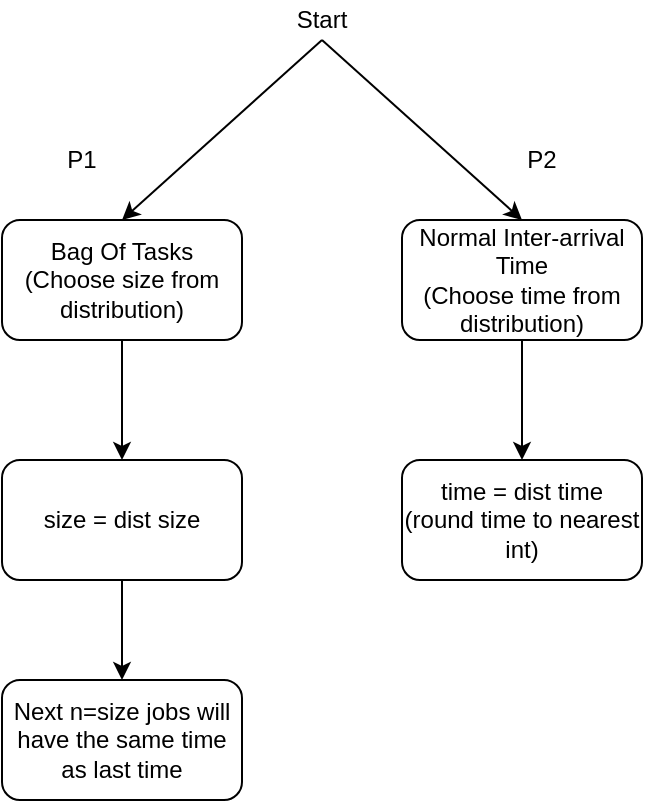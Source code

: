 <mxfile version="13.1.6" type="device"><diagram id="pEJx17oMyU6-npXnB4dL" name="Page-1"><mxGraphModel dx="1632" dy="838" grid="1" gridSize="10" guides="1" tooltips="1" connect="1" arrows="1" fold="1" page="1" pageScale="1" pageWidth="850" pageHeight="1100" math="0" shadow="0"><root><mxCell id="0"/><mxCell id="1" parent="0"/><mxCell id="8zkm0S3Q6pEaNGZLMwM5-1" value="Bag Of Tasks&lt;br&gt;(Choose size from distribution)" style="rounded=1;whiteSpace=wrap;html=1;" vertex="1" parent="1"><mxGeometry x="280" y="260" width="120" height="60" as="geometry"/></mxCell><mxCell id="8zkm0S3Q6pEaNGZLMwM5-2" value="Start" style="text;html=1;strokeColor=none;fillColor=none;align=center;verticalAlign=middle;whiteSpace=wrap;rounded=0;" vertex="1" parent="1"><mxGeometry x="420" y="150" width="40" height="20" as="geometry"/></mxCell><mxCell id="8zkm0S3Q6pEaNGZLMwM5-3" value="Normal Inter-arrival Time&lt;br&gt;(Choose time from distribution)" style="rounded=1;whiteSpace=wrap;html=1;" vertex="1" parent="1"><mxGeometry x="480" y="260" width="120" height="60" as="geometry"/></mxCell><mxCell id="8zkm0S3Q6pEaNGZLMwM5-4" value="" style="endArrow=classic;html=1;exitX=0.5;exitY=1;exitDx=0;exitDy=0;entryX=0.5;entryY=0;entryDx=0;entryDy=0;" edge="1" parent="1" source="8zkm0S3Q6pEaNGZLMwM5-2" target="8zkm0S3Q6pEaNGZLMwM5-3"><mxGeometry width="50" height="50" relative="1" as="geometry"><mxPoint x="490" y="220" as="sourcePoint"/><mxPoint x="540" y="170" as="targetPoint"/></mxGeometry></mxCell><mxCell id="8zkm0S3Q6pEaNGZLMwM5-5" value="" style="endArrow=classic;html=1;entryX=0.5;entryY=0;entryDx=0;entryDy=0;exitX=0.5;exitY=1;exitDx=0;exitDy=0;" edge="1" parent="1" source="8zkm0S3Q6pEaNGZLMwM5-2" target="8zkm0S3Q6pEaNGZLMwM5-1"><mxGeometry width="50" height="50" relative="1" as="geometry"><mxPoint x="370" y="240" as="sourcePoint"/><mxPoint x="420" y="190" as="targetPoint"/></mxGeometry></mxCell><mxCell id="8zkm0S3Q6pEaNGZLMwM5-6" value="P2" style="text;html=1;strokeColor=none;fillColor=none;align=center;verticalAlign=middle;whiteSpace=wrap;rounded=0;" vertex="1" parent="1"><mxGeometry x="530" y="220" width="40" height="20" as="geometry"/></mxCell><mxCell id="8zkm0S3Q6pEaNGZLMwM5-7" value="P1" style="text;html=1;strokeColor=none;fillColor=none;align=center;verticalAlign=middle;whiteSpace=wrap;rounded=0;" vertex="1" parent="1"><mxGeometry x="300" y="220" width="40" height="20" as="geometry"/></mxCell><mxCell id="8zkm0S3Q6pEaNGZLMwM5-9" value="" style="endArrow=classic;html=1;exitX=0.5;exitY=1;exitDx=0;exitDy=0;entryX=0.5;entryY=0;entryDx=0;entryDy=0;" edge="1" parent="1" source="8zkm0S3Q6pEaNGZLMwM5-3" target="8zkm0S3Q6pEaNGZLMwM5-11"><mxGeometry width="50" height="50" relative="1" as="geometry"><mxPoint x="400" y="450" as="sourcePoint"/><mxPoint x="540" y="400" as="targetPoint"/></mxGeometry></mxCell><mxCell id="8zkm0S3Q6pEaNGZLMwM5-10" value="" style="endArrow=classic;html=1;exitX=0.5;exitY=1;exitDx=0;exitDy=0;" edge="1" parent="1" source="8zkm0S3Q6pEaNGZLMwM5-1"><mxGeometry width="50" height="50" relative="1" as="geometry"><mxPoint x="260" y="400" as="sourcePoint"/><mxPoint x="340" y="380" as="targetPoint"/></mxGeometry></mxCell><mxCell id="8zkm0S3Q6pEaNGZLMwM5-11" value="time = dist time&lt;br&gt;(round time to nearest int)" style="rounded=1;whiteSpace=wrap;html=1;" vertex="1" parent="1"><mxGeometry x="480" y="380" width="120" height="60" as="geometry"/></mxCell><mxCell id="8zkm0S3Q6pEaNGZLMwM5-16" value="" style="edgeStyle=orthogonalEdgeStyle;rounded=0;orthogonalLoop=1;jettySize=auto;html=1;entryX=0.5;entryY=0;entryDx=0;entryDy=0;" edge="1" parent="1" source="8zkm0S3Q6pEaNGZLMwM5-12" target="8zkm0S3Q6pEaNGZLMwM5-14"><mxGeometry relative="1" as="geometry"><mxPoint x="340" y="520" as="targetPoint"/></mxGeometry></mxCell><mxCell id="8zkm0S3Q6pEaNGZLMwM5-12" value="size = dist size" style="rounded=1;whiteSpace=wrap;html=1;" vertex="1" parent="1"><mxGeometry x="280" y="380" width="120" height="60" as="geometry"/></mxCell><mxCell id="8zkm0S3Q6pEaNGZLMwM5-14" value="Next n=size jobs will have the same time as last time" style="rounded=1;whiteSpace=wrap;html=1;" vertex="1" parent="1"><mxGeometry x="280" y="490" width="120" height="60" as="geometry"/></mxCell></root></mxGraphModel></diagram></mxfile>